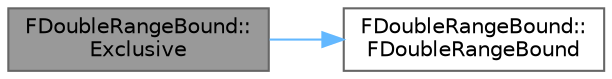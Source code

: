 digraph "FDoubleRangeBound::Exclusive"
{
 // INTERACTIVE_SVG=YES
 // LATEX_PDF_SIZE
  bgcolor="transparent";
  edge [fontname=Helvetica,fontsize=10,labelfontname=Helvetica,labelfontsize=10];
  node [fontname=Helvetica,fontsize=10,shape=box,height=0.2,width=0.4];
  rankdir="LR";
  Node1 [id="Node000001",label="FDoubleRangeBound::\lExclusive",height=0.2,width=0.4,color="gray40", fillcolor="grey60", style="filled", fontcolor="black",tooltip=" "];
  Node1 -> Node2 [id="edge1_Node000001_Node000002",color="steelblue1",style="solid",tooltip=" "];
  Node2 [id="Node000002",label="FDoubleRangeBound::\lFDoubleRangeBound",height=0.2,width=0.4,color="grey40", fillcolor="white", style="filled",URL="$d7/d0b/structFDoubleRangeBound.html#ac6f23bf58cc7103606b0add6a52a9f1e",tooltip=" "];
}

